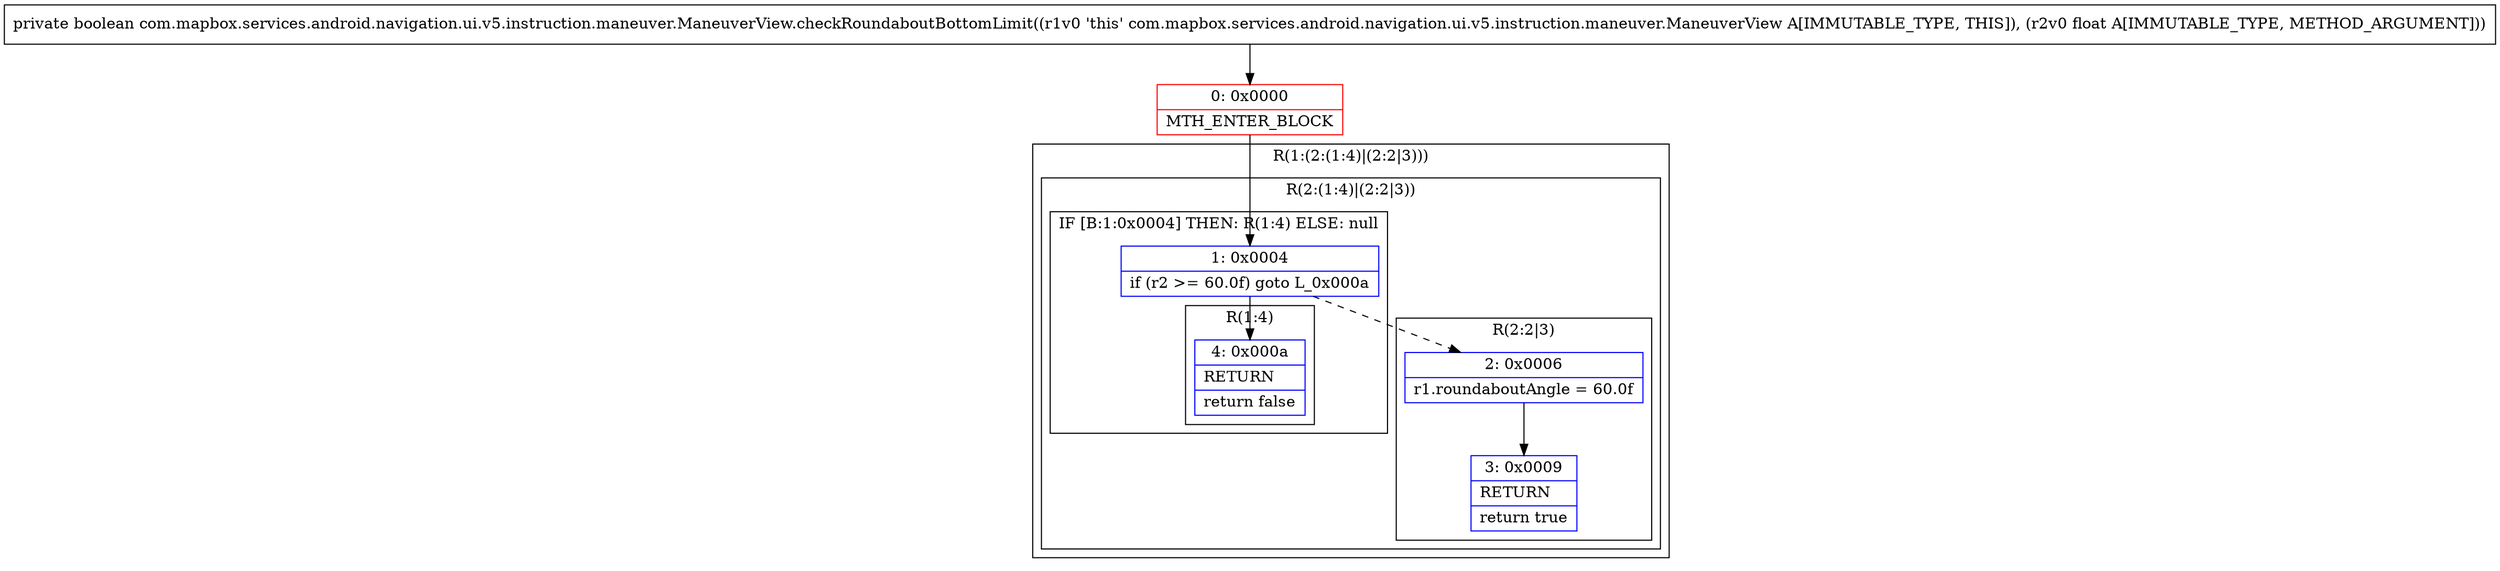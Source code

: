 digraph "CFG forcom.mapbox.services.android.navigation.ui.v5.instruction.maneuver.ManeuverView.checkRoundaboutBottomLimit(F)Z" {
subgraph cluster_Region_344331610 {
label = "R(1:(2:(1:4)|(2:2|3)))";
node [shape=record,color=blue];
subgraph cluster_Region_772209731 {
label = "R(2:(1:4)|(2:2|3))";
node [shape=record,color=blue];
subgraph cluster_IfRegion_762049595 {
label = "IF [B:1:0x0004] THEN: R(1:4) ELSE: null";
node [shape=record,color=blue];
Node_1 [shape=record,label="{1\:\ 0x0004|if (r2 \>= 60.0f) goto L_0x000a\l}"];
subgraph cluster_Region_1108406676 {
label = "R(1:4)";
node [shape=record,color=blue];
Node_4 [shape=record,label="{4\:\ 0x000a|RETURN\l|return false\l}"];
}
}
subgraph cluster_Region_1712853065 {
label = "R(2:2|3)";
node [shape=record,color=blue];
Node_2 [shape=record,label="{2\:\ 0x0006|r1.roundaboutAngle = 60.0f\l}"];
Node_3 [shape=record,label="{3\:\ 0x0009|RETURN\l|return true\l}"];
}
}
}
Node_0 [shape=record,color=red,label="{0\:\ 0x0000|MTH_ENTER_BLOCK\l}"];
MethodNode[shape=record,label="{private boolean com.mapbox.services.android.navigation.ui.v5.instruction.maneuver.ManeuverView.checkRoundaboutBottomLimit((r1v0 'this' com.mapbox.services.android.navigation.ui.v5.instruction.maneuver.ManeuverView A[IMMUTABLE_TYPE, THIS]), (r2v0 float A[IMMUTABLE_TYPE, METHOD_ARGUMENT])) }"];
MethodNode -> Node_0;
Node_1 -> Node_2[style=dashed];
Node_1 -> Node_4;
Node_2 -> Node_3;
Node_0 -> Node_1;
}

